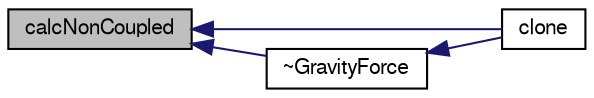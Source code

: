 digraph "calcNonCoupled"
{
  bgcolor="transparent";
  edge [fontname="FreeSans",fontsize="10",labelfontname="FreeSans",labelfontsize="10"];
  node [fontname="FreeSans",fontsize="10",shape=record];
  rankdir="LR";
  Node28 [label="calcNonCoupled",height=0.2,width=0.4,color="black", fillcolor="grey75", style="filled", fontcolor="black"];
  Node28 -> Node29 [dir="back",color="midnightblue",fontsize="10",style="solid",fontname="FreeSans"];
  Node29 [label="clone",height=0.2,width=0.4,color="black",URL="$a24130.html#ac7eaa8b220cc46ce90a03b7fc312138e",tooltip="Construct and return a clone. "];
  Node28 -> Node30 [dir="back",color="midnightblue",fontsize="10",style="solid",fontname="FreeSans"];
  Node30 [label="~GravityForce",height=0.2,width=0.4,color="black",URL="$a24130.html#a15b9ac82181568307df1076509614a72",tooltip="Destructor. "];
  Node30 -> Node29 [dir="back",color="midnightblue",fontsize="10",style="solid",fontname="FreeSans"];
}
